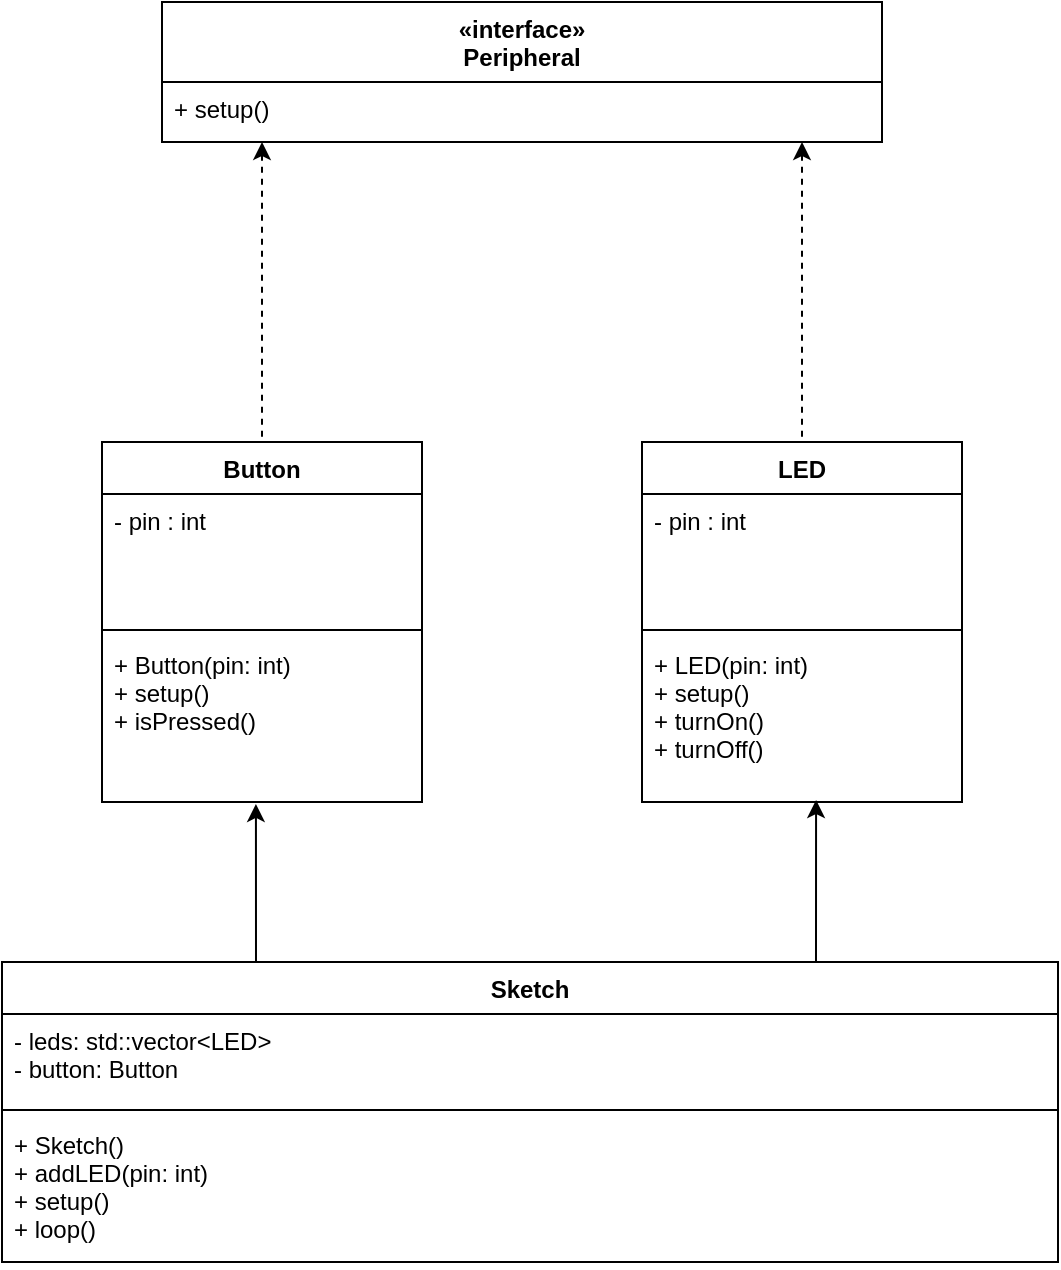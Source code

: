 <mxfile version="19.0.3" type="device"><diagram id="36zwE-z6Q4zJgXKyrYbW" name="UML Class Diagram"><mxGraphModel dx="820" dy="809" grid="1" gridSize="10" guides="1" tooltips="1" connect="1" arrows="1" fold="1" page="1" pageScale="1" pageWidth="827" pageHeight="1169" math="0" shadow="0"><root><mxCell id="0"/><mxCell id="1" parent="0"/><mxCell id="-XGF6IC72fGqnQ0tsvwb-6" value="Button" style="swimlane;fontStyle=1;align=center;verticalAlign=top;childLayout=stackLayout;horizontal=1;startSize=26;horizontalStack=0;resizeParent=1;resizeParentMax=0;resizeLast=0;collapsible=1;marginBottom=0;" parent="1" vertex="1"><mxGeometry x="120" y="340" width="160" height="180" as="geometry"/></mxCell><mxCell id="-XGF6IC72fGqnQ0tsvwb-7" value="- pin : int" style="text;strokeColor=none;fillColor=none;align=left;verticalAlign=top;spacingLeft=4;spacingRight=4;overflow=hidden;rotatable=0;points=[[0,0.5],[1,0.5]];portConstraint=eastwest;" parent="-XGF6IC72fGqnQ0tsvwb-6" vertex="1"><mxGeometry y="26" width="160" height="64" as="geometry"/></mxCell><mxCell id="-XGF6IC72fGqnQ0tsvwb-8" value="" style="line;strokeWidth=1;fillColor=none;align=left;verticalAlign=middle;spacingTop=-1;spacingLeft=3;spacingRight=3;rotatable=0;labelPosition=right;points=[];portConstraint=eastwest;" parent="-XGF6IC72fGqnQ0tsvwb-6" vertex="1"><mxGeometry y="90" width="160" height="8" as="geometry"/></mxCell><mxCell id="-XGF6IC72fGqnQ0tsvwb-9" value="+ Button(pin: int)&#10;+ setup()&#10;+ isPressed()" style="text;strokeColor=none;fillColor=none;align=left;verticalAlign=top;spacingLeft=4;spacingRight=4;overflow=hidden;rotatable=0;points=[[0,0.5],[1,0.5]];portConstraint=eastwest;" parent="-XGF6IC72fGqnQ0tsvwb-6" vertex="1"><mxGeometry y="98" width="160" height="82" as="geometry"/></mxCell><mxCell id="-XGF6IC72fGqnQ0tsvwb-25" style="edgeStyle=orthogonalEdgeStyle;rounded=0;orthogonalLoop=1;jettySize=auto;html=1;entryX=0.5;entryY=0;entryDx=0;entryDy=0;startArrow=classic;startFill=1;endArrow=none;endFill=0;dashed=1;" parent="1" source="-XGF6IC72fGqnQ0tsvwb-15" target="-XGF6IC72fGqnQ0tsvwb-6" edge="1"><mxGeometry relative="1" as="geometry"><Array as="points"><mxPoint x="200" y="260"/><mxPoint x="200" y="260"/></Array></mxGeometry></mxCell><mxCell id="-XGF6IC72fGqnQ0tsvwb-26" style="edgeStyle=orthogonalEdgeStyle;rounded=0;orthogonalLoop=1;jettySize=auto;html=1;entryX=0.5;entryY=0;entryDx=0;entryDy=0;startArrow=classic;startFill=1;endArrow=none;endFill=0;dashed=1;" parent="1" source="-XGF6IC72fGqnQ0tsvwb-15" target="-XGF6IC72fGqnQ0tsvwb-21" edge="1"><mxGeometry relative="1" as="geometry"><Array as="points"><mxPoint x="470" y="290"/><mxPoint x="470" y="290"/></Array></mxGeometry></mxCell><mxCell id="-XGF6IC72fGqnQ0tsvwb-15" value="«interface»&#10;Peripheral" style="swimlane;fontStyle=1;align=center;verticalAlign=top;childLayout=stackLayout;horizontal=1;startSize=40;horizontalStack=0;resizeParent=1;resizeParentMax=0;resizeLast=0;collapsible=1;marginBottom=0;" parent="1" vertex="1"><mxGeometry x="150" y="120" width="360" height="70" as="geometry"><mxRectangle x="310" y="160" width="150" height="26" as="alternateBounds"/></mxGeometry></mxCell><mxCell id="-XGF6IC72fGqnQ0tsvwb-16" value="+ setup()" style="text;strokeColor=none;fillColor=none;align=left;verticalAlign=top;spacingLeft=4;spacingRight=4;overflow=hidden;rotatable=0;points=[[0,0.5],[1,0.5]];portConstraint=eastwest;" parent="-XGF6IC72fGqnQ0tsvwb-15" vertex="1"><mxGeometry y="40" width="360" height="30" as="geometry"/></mxCell><mxCell id="-XGF6IC72fGqnQ0tsvwb-21" value="LED" style="swimlane;fontStyle=1;align=center;verticalAlign=top;childLayout=stackLayout;horizontal=1;startSize=26;horizontalStack=0;resizeParent=1;resizeParentMax=0;resizeLast=0;collapsible=1;marginBottom=0;" parent="1" vertex="1"><mxGeometry x="390" y="340" width="160" height="180" as="geometry"/></mxCell><mxCell id="-XGF6IC72fGqnQ0tsvwb-22" value="- pin : int" style="text;strokeColor=none;fillColor=none;align=left;verticalAlign=top;spacingLeft=4;spacingRight=4;overflow=hidden;rotatable=0;points=[[0,0.5],[1,0.5]];portConstraint=eastwest;" parent="-XGF6IC72fGqnQ0tsvwb-21" vertex="1"><mxGeometry y="26" width="160" height="64" as="geometry"/></mxCell><mxCell id="-XGF6IC72fGqnQ0tsvwb-23" value="" style="line;strokeWidth=1;fillColor=none;align=left;verticalAlign=middle;spacingTop=-1;spacingLeft=3;spacingRight=3;rotatable=0;labelPosition=right;points=[];portConstraint=eastwest;" parent="-XGF6IC72fGqnQ0tsvwb-21" vertex="1"><mxGeometry y="90" width="160" height="8" as="geometry"/></mxCell><mxCell id="-XGF6IC72fGqnQ0tsvwb-24" value="+ LED(pin: int)&#10;+ setup()&#10;+ turnOn()&#10;+ turnOff()" style="text;strokeColor=none;fillColor=none;align=left;verticalAlign=top;spacingLeft=4;spacingRight=4;overflow=hidden;rotatable=0;points=[[0,0.5],[1,0.5]];portConstraint=eastwest;" parent="-XGF6IC72fGqnQ0tsvwb-21" vertex="1"><mxGeometry y="98" width="160" height="82" as="geometry"/></mxCell><mxCell id="cDqJvok2zi9EW5goHX_t-8" style="edgeStyle=orthogonalEdgeStyle;rounded=0;orthogonalLoop=1;jettySize=auto;html=1;exitX=0.75;exitY=0;exitDx=0;exitDy=0;entryX=0.544;entryY=0.988;entryDx=0;entryDy=0;entryPerimeter=0;" edge="1" parent="1" source="cDqJvok2zi9EW5goHX_t-1" target="-XGF6IC72fGqnQ0tsvwb-24"><mxGeometry relative="1" as="geometry"><Array as="points"><mxPoint x="477" y="600"/></Array></mxGeometry></mxCell><mxCell id="cDqJvok2zi9EW5goHX_t-10" style="edgeStyle=orthogonalEdgeStyle;rounded=0;orthogonalLoop=1;jettySize=auto;html=1;exitX=0.25;exitY=0;exitDx=0;exitDy=0;entryX=0.481;entryY=1.012;entryDx=0;entryDy=0;entryPerimeter=0;" edge="1" parent="1" source="cDqJvok2zi9EW5goHX_t-1" target="-XGF6IC72fGqnQ0tsvwb-9"><mxGeometry relative="1" as="geometry"><Array as="points"><mxPoint x="197" y="600"/></Array></mxGeometry></mxCell><mxCell id="cDqJvok2zi9EW5goHX_t-1" value="Sketch" style="swimlane;fontStyle=1;align=center;verticalAlign=top;childLayout=stackLayout;horizontal=1;startSize=26;horizontalStack=0;resizeParent=1;resizeParentMax=0;resizeLast=0;collapsible=1;marginBottom=0;" vertex="1" parent="1"><mxGeometry x="70" y="600" width="528" height="150" as="geometry"/></mxCell><mxCell id="cDqJvok2zi9EW5goHX_t-2" value="- leds: std::vector&lt;LED&gt;&#10;- button: Button" style="text;strokeColor=none;fillColor=none;align=left;verticalAlign=top;spacingLeft=4;spacingRight=4;overflow=hidden;rotatable=0;points=[[0,0.5],[1,0.5]];portConstraint=eastwest;" vertex="1" parent="cDqJvok2zi9EW5goHX_t-1"><mxGeometry y="26" width="528" height="44" as="geometry"/></mxCell><mxCell id="cDqJvok2zi9EW5goHX_t-3" value="" style="line;strokeWidth=1;fillColor=none;align=left;verticalAlign=middle;spacingTop=-1;spacingLeft=3;spacingRight=3;rotatable=0;labelPosition=right;points=[];portConstraint=eastwest;" vertex="1" parent="cDqJvok2zi9EW5goHX_t-1"><mxGeometry y="70" width="528" height="8" as="geometry"/></mxCell><mxCell id="cDqJvok2zi9EW5goHX_t-4" value="+ Sketch()&#10;+ addLED(pin: int)&#10;+ setup()&#10;+ loop()" style="text;strokeColor=none;fillColor=none;align=left;verticalAlign=top;spacingLeft=4;spacingRight=4;overflow=hidden;rotatable=0;points=[[0,0.5],[1,0.5]];portConstraint=eastwest;" vertex="1" parent="cDqJvok2zi9EW5goHX_t-1"><mxGeometry y="78" width="528" height="72" as="geometry"/></mxCell></root></mxGraphModel></diagram></mxfile>